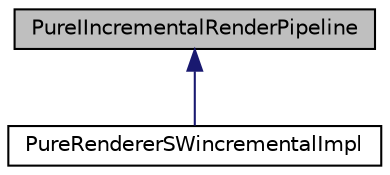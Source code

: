 digraph "PureIIncrementalRenderPipeline"
{
 // LATEX_PDF_SIZE
  edge [fontname="Helvetica",fontsize="10",labelfontname="Helvetica",labelfontsize="10"];
  node [fontname="Helvetica",fontsize="10",shape=record];
  Node1 [label="PureIIncrementalRenderPipeline",height=0.2,width=0.4,color="black", fillcolor="grey75", style="filled", fontcolor="black",tooltip="Incremental renderer pipeline interface."];
  Node1 -> Node2 [dir="back",color="midnightblue",fontsize="10",style="solid",fontname="Helvetica"];
  Node2 [label="PureRendererSWincrementalImpl",height=0.2,width=0.4,color="black", fillcolor="white", style="filled",URL="$class_pure_renderer_s_wincremental_impl.html",tooltip=" "];
}
